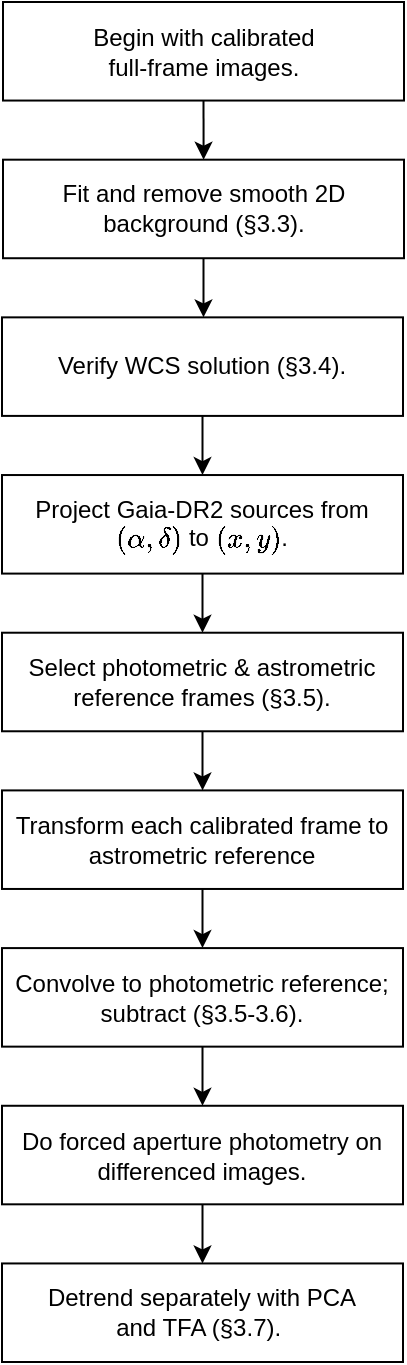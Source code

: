 <mxfile version="11.1.2" type="google"><diagram id="jFauE75Yhj633WJEJWL8" name="Page-1"><mxGraphModel dx="1422" dy="850" grid="1" gridSize="10" guides="1" tooltips="1" connect="1" arrows="1" fold="1" page="1" pageScale="1" pageWidth="850" pageHeight="1100" math="1" shadow="0"><root><mxCell id="0"/><mxCell id="1" parent="0"/><mxCell id="v7HrWfjyZRFxAQ9yoBdg-1" value="" style="group" vertex="1" connectable="0" parent="1"><mxGeometry x="324" width="201" height="680" as="geometry"/></mxCell><mxCell id="Ysc_Z5NjIVE8-lnfCNaG-3" value="" style="edgeStyle=orthogonalEdgeStyle;rounded=0;orthogonalLoop=1;jettySize=auto;html=1;fontSize=12;" parent="v7HrWfjyZRFxAQ9yoBdg-1" edge="1"><mxGeometry relative="1" as="geometry"><mxPoint x="100.751" y="48.29" as="sourcePoint"/><mxPoint x="100.751" y="78.841" as="targetPoint"/><Array as="points"><mxPoint x="100.751" y="78.841"/><mxPoint x="100.751" y="78.841"/></Array></mxGeometry></mxCell><mxCell id="Ysc_Z5NjIVE8-lnfCNaG-1" value="Begin with calibrated&lt;br&gt;full-frame images." style="rounded=0;whiteSpace=wrap;html=1;fontSize=12;" parent="v7HrWfjyZRFxAQ9yoBdg-1" vertex="1"><mxGeometry x="0.501" width="200.499" height="49.275" as="geometry"/></mxCell><mxCell id="Ysc_Z5NjIVE8-lnfCNaG-5" value="" style="edgeStyle=orthogonalEdgeStyle;rounded=0;orthogonalLoop=1;jettySize=auto;html=1;fontSize=12;" parent="v7HrWfjyZRFxAQ9yoBdg-1" edge="1"><mxGeometry relative="1" as="geometry"><mxPoint x="100.751" y="128.116" as="sourcePoint"/><mxPoint x="100.751" y="157.681" as="targetPoint"/></mxGeometry></mxCell><mxCell id="Ysc_Z5NjIVE8-lnfCNaG-2" value="Fit and remove smooth 2D background (§3.3)." style="rounded=0;whiteSpace=wrap;html=1;fontSize=12;" parent="v7HrWfjyZRFxAQ9yoBdg-1" vertex="1"><mxGeometry x="0.501" y="78.841" width="200.499" height="49.275" as="geometry"/></mxCell><mxCell id="Ysc_Z5NjIVE8-lnfCNaG-4" value="Verify WCS solution (§3.4)." style="rounded=0;whiteSpace=wrap;html=1;fontSize=12;" parent="v7HrWfjyZRFxAQ9yoBdg-1" vertex="1"><mxGeometry y="157.681" width="200.499" height="49.275" as="geometry"/></mxCell><mxCell id="Ysc_Z5NjIVE8-lnfCNaG-6" value="Project Gaia-DR2 sources from \((\alpha,\delta)\) to \((x,y)\)." style="rounded=0;whiteSpace=wrap;html=1;fontSize=12;" parent="v7HrWfjyZRFxAQ9yoBdg-1" vertex="1"><mxGeometry y="236.522" width="200.499" height="49.275" as="geometry"/></mxCell><mxCell id="Ysc_Z5NjIVE8-lnfCNaG-7" value="" style="edgeStyle=orthogonalEdgeStyle;rounded=0;orthogonalLoop=1;jettySize=auto;html=1;fontSize=12;" parent="v7HrWfjyZRFxAQ9yoBdg-1" source="Ysc_Z5NjIVE8-lnfCNaG-4" target="Ysc_Z5NjIVE8-lnfCNaG-6" edge="1"><mxGeometry relative="1" as="geometry"/></mxCell><mxCell id="Ysc_Z5NjIVE8-lnfCNaG-8" value="Select photometric &amp;amp; astrometric reference frames (§3.5)." style="rounded=0;whiteSpace=wrap;html=1;fontSize=12;" parent="v7HrWfjyZRFxAQ9yoBdg-1" vertex="1"><mxGeometry y="315.362" width="200.499" height="49.275" as="geometry"/></mxCell><mxCell id="Ysc_Z5NjIVE8-lnfCNaG-9" value="" style="edgeStyle=orthogonalEdgeStyle;rounded=0;orthogonalLoop=1;jettySize=auto;html=1;fontSize=12;" parent="v7HrWfjyZRFxAQ9yoBdg-1" source="Ysc_Z5NjIVE8-lnfCNaG-6" target="Ysc_Z5NjIVE8-lnfCNaG-8" edge="1"><mxGeometry relative="1" as="geometry"/></mxCell><mxCell id="Ysc_Z5NjIVE8-lnfCNaG-10" value="Transform each calibrated frame to&lt;br&gt;astrometric reference" style="rounded=0;whiteSpace=wrap;html=1;fontSize=12;" parent="v7HrWfjyZRFxAQ9yoBdg-1" vertex="1"><mxGeometry y="394.203" width="200.499" height="49.275" as="geometry"/></mxCell><mxCell id="Ysc_Z5NjIVE8-lnfCNaG-11" value="" style="edgeStyle=orthogonalEdgeStyle;rounded=0;orthogonalLoop=1;jettySize=auto;html=1;fontSize=12;" parent="v7HrWfjyZRFxAQ9yoBdg-1" source="Ysc_Z5NjIVE8-lnfCNaG-8" target="Ysc_Z5NjIVE8-lnfCNaG-10" edge="1"><mxGeometry relative="1" as="geometry"/></mxCell><mxCell id="Ysc_Z5NjIVE8-lnfCNaG-12" value="&lt;font style=&quot;font-size: 12px&quot;&gt;Convolve to photometric reference; subtract (§3.5-3.6).&lt;/font&gt;" style="rounded=0;whiteSpace=wrap;html=1;fontSize=12;" parent="v7HrWfjyZRFxAQ9yoBdg-1" vertex="1"><mxGeometry y="473.043" width="200.499" height="49.275" as="geometry"/></mxCell><mxCell id="Ysc_Z5NjIVE8-lnfCNaG-13" value="" style="edgeStyle=orthogonalEdgeStyle;rounded=0;orthogonalLoop=1;jettySize=auto;html=1;fontSize=12;" parent="v7HrWfjyZRFxAQ9yoBdg-1" source="Ysc_Z5NjIVE8-lnfCNaG-10" target="Ysc_Z5NjIVE8-lnfCNaG-12" edge="1"><mxGeometry relative="1" as="geometry"/></mxCell><mxCell id="Ysc_Z5NjIVE8-lnfCNaG-14" value="Do forced aperture photometry on&lt;br&gt;differenced images." style="rounded=0;whiteSpace=wrap;html=1;fontSize=12;" parent="v7HrWfjyZRFxAQ9yoBdg-1" vertex="1"><mxGeometry y="551.884" width="200.499" height="49.275" as="geometry"/></mxCell><mxCell id="Ysc_Z5NjIVE8-lnfCNaG-15" value="" style="edgeStyle=orthogonalEdgeStyle;rounded=0;orthogonalLoop=1;jettySize=auto;html=1;fontSize=12;" parent="v7HrWfjyZRFxAQ9yoBdg-1" source="Ysc_Z5NjIVE8-lnfCNaG-12" target="Ysc_Z5NjIVE8-lnfCNaG-14" edge="1"><mxGeometry relative="1" as="geometry"/></mxCell><mxCell id="Ysc_Z5NjIVE8-lnfCNaG-16" value="Detrend separately with PCA&lt;br&gt;and TFA (§3.7).&amp;nbsp;" style="rounded=0;whiteSpace=wrap;html=1;fontSize=12;" parent="v7HrWfjyZRFxAQ9yoBdg-1" vertex="1"><mxGeometry x="5.699e-14" y="630.725" width="200.499" height="49.275" as="geometry"/></mxCell><mxCell id="Ysc_Z5NjIVE8-lnfCNaG-17" value="" style="edgeStyle=orthogonalEdgeStyle;rounded=0;orthogonalLoop=1;jettySize=auto;html=1;fontSize=12;" parent="v7HrWfjyZRFxAQ9yoBdg-1" source="Ysc_Z5NjIVE8-lnfCNaG-14" target="Ysc_Z5NjIVE8-lnfCNaG-16" edge="1"><mxGeometry relative="1" as="geometry"/></mxCell></root></mxGraphModel></diagram></mxfile>